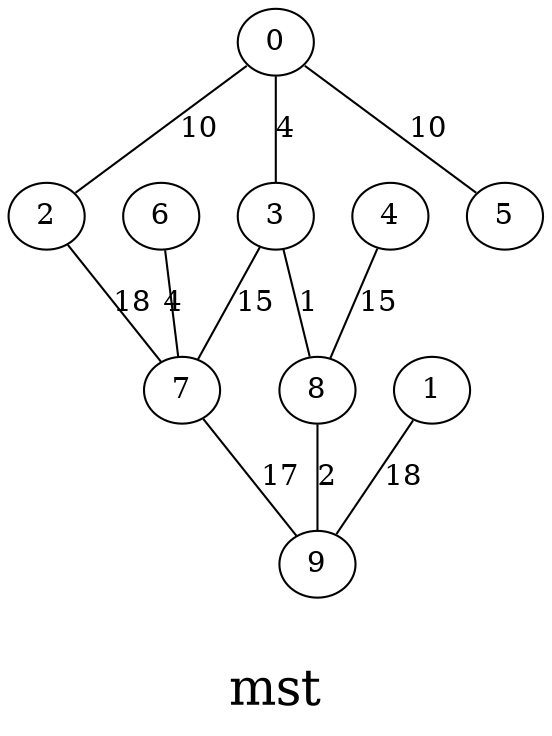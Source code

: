 /*****
mst
*****/

graph G {
  graph [splines=false overlap=false]
  node  [shape=ellipse, width=0.3, height=0.3]
  2 ;
  0 ;
  7 ;
  3 ;
  5 ;
  6 ;
  9 ;
  8 ;
  1 ;
  4 ;
  2 -- 7 [label=18];
  0 -- 2 [label=10];
  0 -- 3 [label=4];
  0 -- 5 [label=10];
  7 -- 9 [label=17];
  3 -- 7 [label=15];
  3 -- 8 [label=1];
  6 -- 7 [label=4];
  8 -- 9 [label=2];
  1 -- 9 [label=18];
  4 -- 8 [label=15];
  label = "\nmst\n";  fontsize=24;
}
